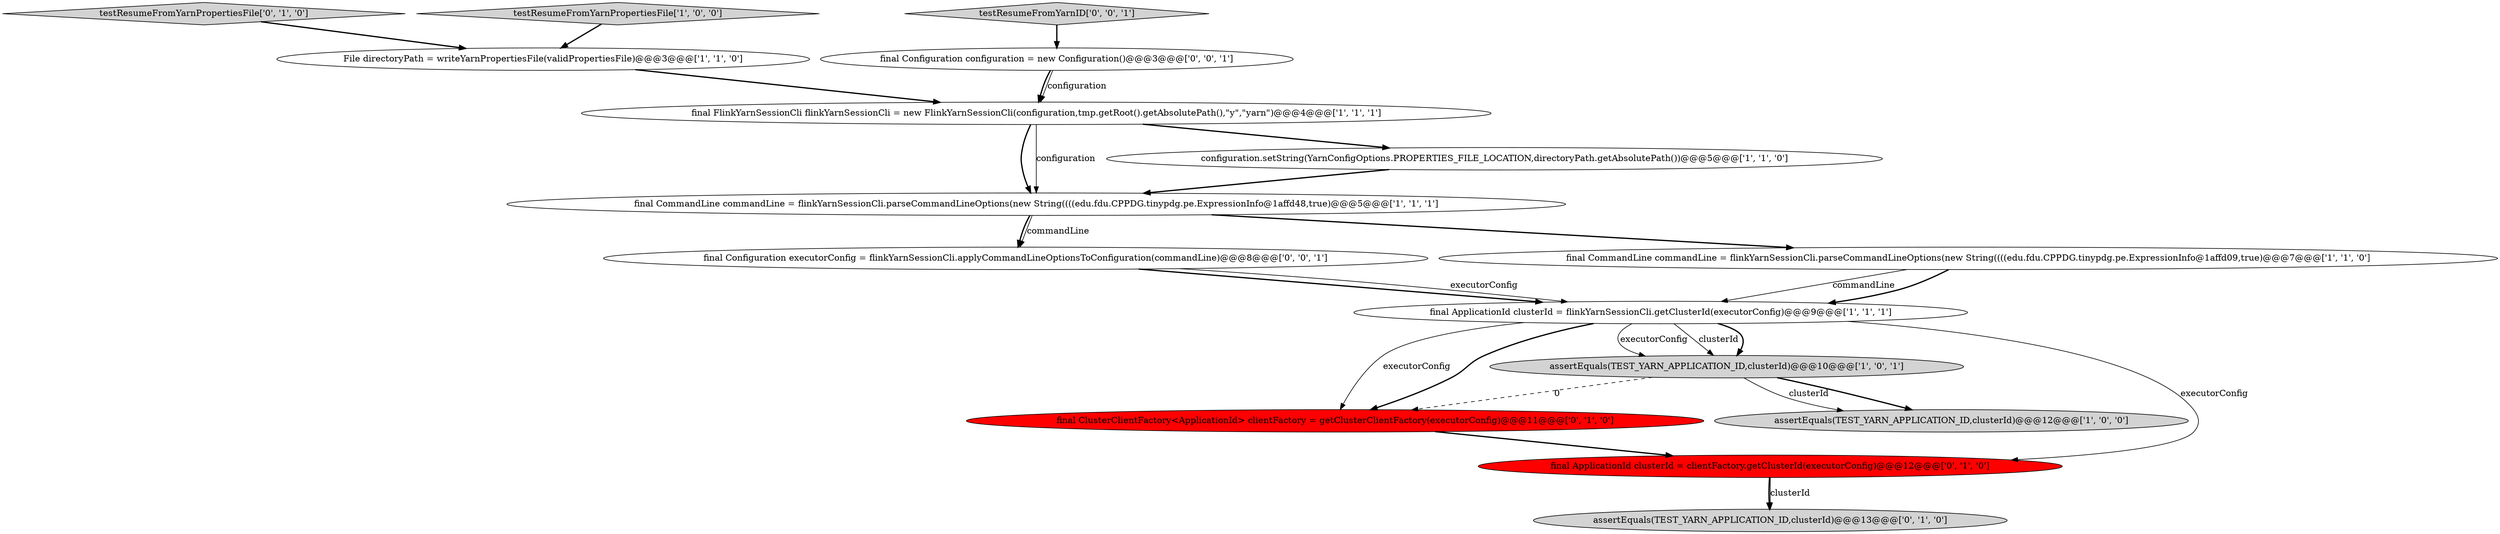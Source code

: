 digraph {
15 [style = filled, label = "final Configuration executorConfig = flinkYarnSessionCli.applyCommandLineOptionsToConfiguration(commandLine)@@@8@@@['0', '0', '1']", fillcolor = white, shape = ellipse image = "AAA0AAABBB3BBB"];
1 [style = filled, label = "final CommandLine commandLine = flinkYarnSessionCli.parseCommandLineOptions(new String((((edu.fdu.CPPDG.tinypdg.pe.ExpressionInfo@1affd48,true)@@@5@@@['1', '1', '1']", fillcolor = white, shape = ellipse image = "AAA0AAABBB1BBB"];
2 [style = filled, label = "final ApplicationId clusterId = flinkYarnSessionCli.getClusterId(executorConfig)@@@9@@@['1', '1', '1']", fillcolor = white, shape = ellipse image = "AAA0AAABBB1BBB"];
6 [style = filled, label = "File directoryPath = writeYarnPropertiesFile(validPropertiesFile)@@@3@@@['1', '1', '0']", fillcolor = white, shape = ellipse image = "AAA0AAABBB1BBB"];
9 [style = filled, label = "testResumeFromYarnPropertiesFile['0', '1', '0']", fillcolor = lightgray, shape = diamond image = "AAA0AAABBB2BBB"];
11 [style = filled, label = "final ClusterClientFactory<ApplicationId> clientFactory = getClusterClientFactory(executorConfig)@@@11@@@['0', '1', '0']", fillcolor = red, shape = ellipse image = "AAA1AAABBB2BBB"];
14 [style = filled, label = "final Configuration configuration = new Configuration()@@@3@@@['0', '0', '1']", fillcolor = white, shape = ellipse image = "AAA0AAABBB3BBB"];
10 [style = filled, label = "assertEquals(TEST_YARN_APPLICATION_ID,clusterId)@@@13@@@['0', '1', '0']", fillcolor = lightgray, shape = ellipse image = "AAA0AAABBB2BBB"];
4 [style = filled, label = "configuration.setString(YarnConfigOptions.PROPERTIES_FILE_LOCATION,directoryPath.getAbsolutePath())@@@5@@@['1', '1', '0']", fillcolor = white, shape = ellipse image = "AAA0AAABBB1BBB"];
0 [style = filled, label = "final CommandLine commandLine = flinkYarnSessionCli.parseCommandLineOptions(new String((((edu.fdu.CPPDG.tinypdg.pe.ExpressionInfo@1affd09,true)@@@7@@@['1', '1', '0']", fillcolor = white, shape = ellipse image = "AAA0AAABBB1BBB"];
3 [style = filled, label = "final FlinkYarnSessionCli flinkYarnSessionCli = new FlinkYarnSessionCli(configuration,tmp.getRoot().getAbsolutePath(),\"y\",\"yarn\")@@@4@@@['1', '1', '1']", fillcolor = white, shape = ellipse image = "AAA0AAABBB1BBB"];
5 [style = filled, label = "assertEquals(TEST_YARN_APPLICATION_ID,clusterId)@@@10@@@['1', '0', '1']", fillcolor = lightgray, shape = ellipse image = "AAA0AAABBB1BBB"];
12 [style = filled, label = "final ApplicationId clusterId = clientFactory.getClusterId(executorConfig)@@@12@@@['0', '1', '0']", fillcolor = red, shape = ellipse image = "AAA1AAABBB2BBB"];
13 [style = filled, label = "testResumeFromYarnID['0', '0', '1']", fillcolor = lightgray, shape = diamond image = "AAA0AAABBB3BBB"];
8 [style = filled, label = "testResumeFromYarnPropertiesFile['1', '0', '0']", fillcolor = lightgray, shape = diamond image = "AAA0AAABBB1BBB"];
7 [style = filled, label = "assertEquals(TEST_YARN_APPLICATION_ID,clusterId)@@@12@@@['1', '0', '0']", fillcolor = lightgray, shape = ellipse image = "AAA0AAABBB1BBB"];
2->11 [style = solid, label="executorConfig"];
14->3 [style = bold, label=""];
6->3 [style = bold, label=""];
15->2 [style = bold, label=""];
0->2 [style = solid, label="commandLine"];
3->1 [style = bold, label=""];
2->5 [style = solid, label="executorConfig"];
1->15 [style = bold, label=""];
0->2 [style = bold, label=""];
1->15 [style = solid, label="commandLine"];
3->1 [style = solid, label="configuration"];
8->6 [style = bold, label=""];
11->12 [style = bold, label=""];
2->12 [style = solid, label="executorConfig"];
1->0 [style = bold, label=""];
3->4 [style = bold, label=""];
15->2 [style = solid, label="executorConfig"];
9->6 [style = bold, label=""];
12->10 [style = bold, label=""];
5->7 [style = solid, label="clusterId"];
5->11 [style = dashed, label="0"];
2->5 [style = solid, label="clusterId"];
14->3 [style = solid, label="configuration"];
5->7 [style = bold, label=""];
4->1 [style = bold, label=""];
13->14 [style = bold, label=""];
2->11 [style = bold, label=""];
12->10 [style = solid, label="clusterId"];
2->5 [style = bold, label=""];
}
